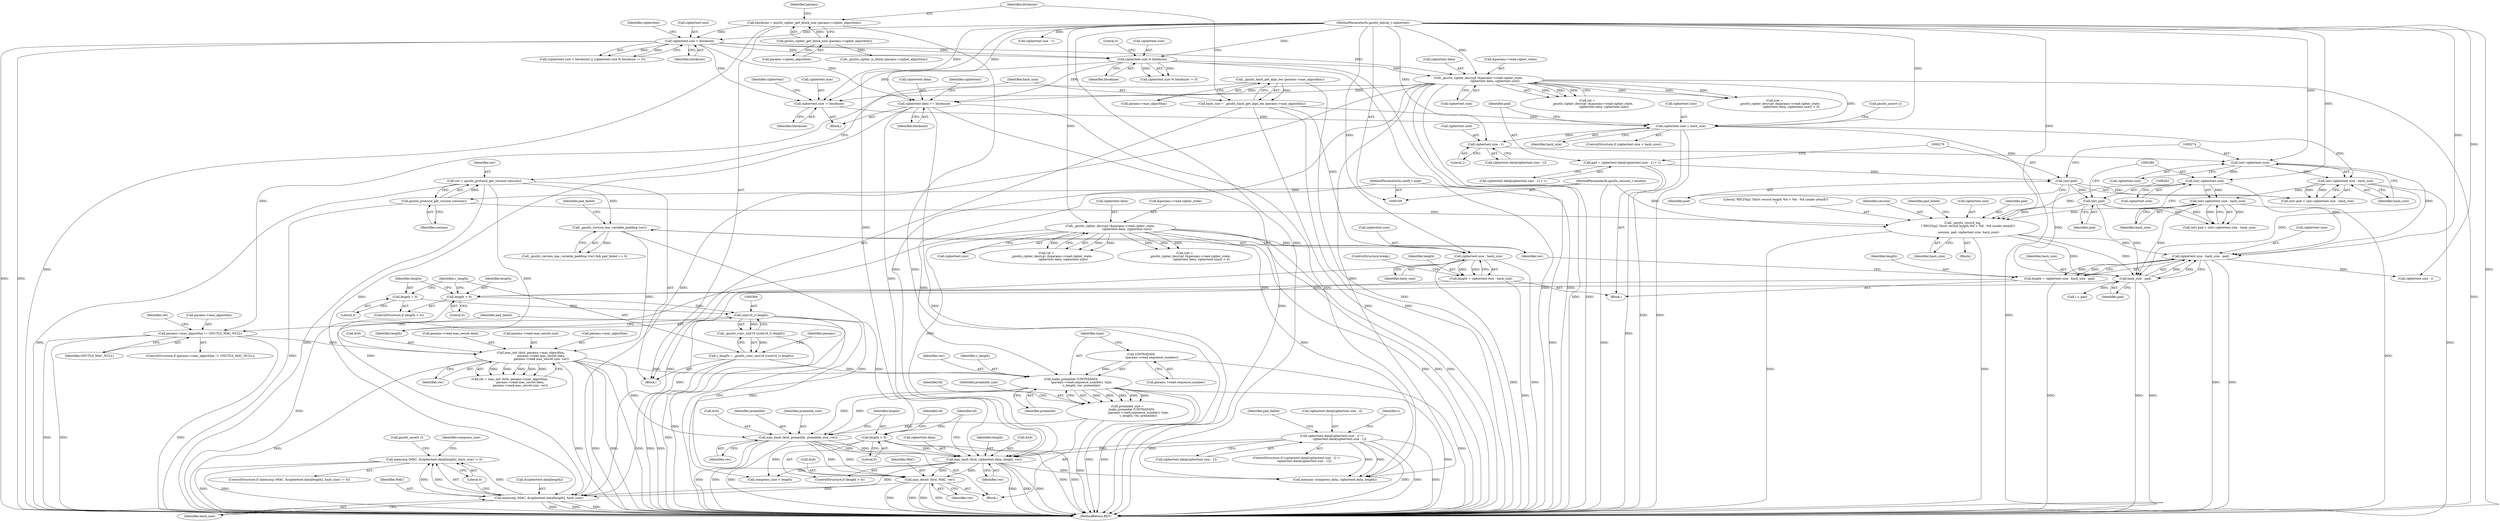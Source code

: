 digraph "0_savannah_422214868061370aeeb0ac9cd0f021a5c350a57d@API" {
"1000455" [label="(Call,memcmp (MAC, &ciphertext.data[length], hash_size) != 0)"];
"1000456" [label="(Call,memcmp (MAC, &ciphertext.data[length], hash_size))"];
"1000441" [label="(Call,mac_deinit (&td, MAC, ver))"];
"1000433" [label="(Call,mac_hash (&td, ciphertext.data, length, ver))"];
"1000423" [label="(Call,mac_hash (&td, preamble, preamble_size, ver))"];
"1000381" [label="(Call,mac_init (&td, params->mac_algorithm,\n                      params->read.mac_secret.data,\n                      params->read.mac_secret.size, ver))"];
"1000372" [label="(Call,params->mac_algorithm != GNUTLS_MAC_NULL)"];
"1000138" [label="(Call,_gnutls_hash_get_algo_len (params->mac_algorithm))"];
"1000315" [label="(Call,_gnutls_version_has_variable_padding (ver))"];
"1000131" [label="(Call,ver = gnutls_protocol_get_version (session))"];
"1000133" [label="(Call,gnutls_protocol_get_version (session))"];
"1000110" [label="(MethodParameterIn,gnutls_session_t session)"];
"1000412" [label="(Call,make_preamble (UINT64DATA\n                       (params->read.sequence_number), type,\n                       c_length, ver, preamble))"];
"1000413" [label="(Call,UINT64DATA\n                       (params->read.sequence_number))"];
"1000114" [label="(MethodParameterIn,uint8_t type)"];
"1000365" [label="(Call,c_length = _gnutls_conv_uint16 ((uint16_t) length))"];
"1000367" [label="(Call,_gnutls_conv_uint16 ((uint16_t) length))"];
"1000368" [label="(Call,(uint16_t) length)"];
"1000359" [label="(Call,length < 0)"];
"1000177" [label="(Call,length = ciphertext.size - hash_size)"];
"1000179" [label="(Call,ciphertext.size - hash_size)"];
"1000159" [label="(Call,_gnutls_cipher_decrypt (&params->read.cipher_state,\n                                   ciphertext.data, ciphertext.size))"];
"1000113" [label="(MethodParameterIn,gnutls_datum_t ciphertext)"];
"1000136" [label="(Call,hash_size = _gnutls_hash_get_algo_len (params->mac_algorithm))"];
"1000304" [label="(Call,length = ciphertext.size - hash_size - pad)"];
"1000306" [label="(Call,ciphertext.size - hash_size - pad)"];
"1000273" [label="(Call,(int) ciphertext.size)"];
"1000261" [label="(Call,ciphertext.size - 1)"];
"1000245" [label="(Call,ciphertext.size < hash_size)"];
"1000234" [label="(Call,ciphertext.size -= blocksize)"];
"1000188" [label="(Call,ciphertext.size < blocksize)"];
"1000142" [label="(Call,blocksize = gnutls_cipher_get_block_size (params->cipher_algorithm))"];
"1000144" [label="(Call,gnutls_cipher_get_block_size (params->cipher_algorithm))"];
"1000194" [label="(Call,ciphertext.size % blocksize)"];
"1000208" [label="(Call,_gnutls_cipher_decrypt (&params->read.cipher_state,\n                                   ciphertext.data, ciphertext.size))"];
"1000285" [label="(Call,(int) ciphertext.size)"];
"1000293" [label="(Call,_gnutls_record_log\n            (\"REC[%p]: Short record length %d > %d - %d (under attack?)\n\",\n             session, pad, ciphertext.size, hash_size))"];
"1000281" [label="(Call,(int) pad)"];
"1000269" [label="(Call,(int) pad)"];
"1000254" [label="(Call,pad = ciphertext.data[ciphertext.size - 1] + 1)"];
"1000284" [label="(Call,(int) ciphertext.size - hash_size)"];
"1000272" [label="(Call,(int) ciphertext.size - hash_size)"];
"1000310" [label="(Call,hash_size - pad)"];
"1000362" [label="(Call,length = 0)"];
"1000410" [label="(Call,preamble_size =\n        make_preamble (UINT64DATA\n                       (params->read.sequence_number), type,\n                       c_length, ver, preamble))"];
"1000239" [label="(Call,ciphertext.data += blocksize)"];
"1000331" [label="(Call,ciphertext.data[ciphertext.size - i] !=\n                ciphertext.data[ciphertext.size - 1])"];
"1000430" [label="(Call,length > 0)"];
"1000467" [label="(Call,gnutls_assert ())"];
"1000486" [label="(MethodReturn,RET)"];
"1000445" [label="(Identifier,ver)"];
"1000464" [label="(Identifier,hash_size)"];
"1000315" [label="(Call,_gnutls_version_has_variable_padding (ver))"];
"1000243" [label="(Identifier,blocksize)"];
"1000311" [label="(Identifier,hash_size)"];
"1000314" [label="(Call,_gnutls_version_has_variable_padding (ver) && pad_failed == 0)"];
"1000362" [label="(Call,length = 0)"];
"1000257" [label="(Call,ciphertext.data[ciphertext.size - 1])"];
"1000273" [label="(Call,(int) ciphertext.size)"];
"1000151" [label="(Identifier,params)"];
"1000422" [label="(Identifier,preamble)"];
"1000137" [label="(Identifier,hash_size)"];
"1000381" [label="(Call,mac_init (&td, params->mac_algorithm,\n                      params->read.mac_secret.data,\n                      params->read.mac_secret.size, ver))"];
"1000373" [label="(Call,params->mac_algorithm)"];
"1000380" [label="(Identifier,ret)"];
"1000156" [label="(Call,(ret =\n           _gnutls_cipher_decrypt (&params->read.cipher_state,\n                                   ciphertext.data, ciphertext.size)) < 0)"];
"1000290" [label="(Identifier,hash_size)"];
"1000271" [label="(Identifier,pad)"];
"1000441" [label="(Call,mac_deinit (&td, MAC, ver))"];
"1000178" [label="(Identifier,length)"];
"1000410" [label="(Call,preamble_size =\n        make_preamble (UINT64DATA\n                       (params->read.sequence_number), type,\n                       c_length, ver, preamble))"];
"1000240" [label="(Call,ciphertext.data)"];
"1000265" [label="(Literal,1)"];
"1000304" [label="(Call,length = ciphertext.size - hash_size - pad)"];
"1000275" [label="(Call,ciphertext.size)"];
"1000233" [label="(Block,)"];
"1000116" [label="(Block,)"];
"1000241" [label="(Identifier,ciphertext)"];
"1000454" [label="(ControlStructure,if (memcmp (MAC, &ciphertext.data[length], hash_size) != 0))"];
"1000426" [label="(Identifier,preamble)"];
"1000195" [label="(Call,ciphertext.size)"];
"1000179" [label="(Call,ciphertext.size - hash_size)"];
"1000306" [label="(Call,ciphertext.size - hash_size - pad)"];
"1000132" [label="(Identifier,ver)"];
"1000114" [label="(MethodParameterIn,uint8_t type)"];
"1000145" [label="(Call,params->cipher_algorithm)"];
"1000234" [label="(Call,ciphertext.size -= blocksize)"];
"1000209" [label="(Call,&params->read.cipher_state)"];
"1000431" [label="(Identifier,length)"];
"1000328" [label="(Identifier,i)"];
"1000379" [label="(Call,ret = mac_init (&td, params->mac_algorithm,\n                      params->read.mac_secret.data,\n                      params->read.mac_secret.size, ver))"];
"1000456" [label="(Call,memcmp (MAC, &ciphertext.data[length], hash_size))"];
"1000144" [label="(Call,gnutls_cipher_get_block_size (params->cipher_algorithm))"];
"1000287" [label="(Call,ciphertext.size)"];
"1000247" [label="(Identifier,ciphertext)"];
"1000401" [label="(Identifier,ver)"];
"1000177" [label="(Call,length = ciphertext.size - hash_size)"];
"1000367" [label="(Call,_gnutls_conv_uint16 ((uint16_t) length))"];
"1000143" [label="(Identifier,blocksize)"];
"1000331" [label="(Call,ciphertext.data[ciphertext.size - i] !=\n                ciphertext.data[ciphertext.size - 1])"];
"1000371" [label="(ControlStructure,if (params->mac_algorithm != GNUTLS_MAC_NULL))"];
"1000291" [label="(Block,)"];
"1000215" [label="(Call,ciphertext.data)"];
"1000297" [label="(Call,ciphertext.size)"];
"1000256" [label="(Call,ciphertext.data[ciphertext.size - 1] + 1)"];
"1000206" [label="(Call,ret =\n           _gnutls_cipher_decrypt (&params->read.cipher_state,\n                                   ciphertext.data, ciphertext.size))"];
"1000205" [label="(Call,(ret =\n           _gnutls_cipher_decrypt (&params->read.cipher_state,\n                                   ciphertext.data, ciphertext.size)) < 0)"];
"1000458" [label="(Call,&ciphertext.data[length])"];
"1000414" [label="(Call,params->read.sequence_number)"];
"1000443" [label="(Identifier,td)"];
"1000189" [label="(Call,ciphertext.size)"];
"1000251" [label="(Call,gnutls_assert ())"];
"1000432" [label="(Literal,0)"];
"1000142" [label="(Call,blocksize = gnutls_cipher_get_block_size (params->cipher_algorithm))"];
"1000457" [label="(Identifier,MAC)"];
"1000136" [label="(Call,hash_size = _gnutls_hash_get_algo_len (params->mac_algorithm))"];
"1000160" [label="(Call,&params->read.cipher_state)"];
"1000169" [label="(Call,ciphertext.size)"];
"1000245" [label="(Call,ciphertext.size < hash_size)"];
"1000341" [label="(Call,ciphertext.data[ciphertext.size - 1])"];
"1000433" [label="(Call,mac_hash (&td, ciphertext.data, length, ver))"];
"1000423" [label="(Call,mac_hash (&td, preamble, preamble_size, ver))"];
"1000428" [label="(Identifier,ver)"];
"1000149" [label="(Call,_gnutls_cipher_is_block (params->cipher_algorithm))"];
"1000244" [label="(ControlStructure,if (ciphertext.size < hash_size))"];
"1000272" [label="(Call,(int) ciphertext.size - hash_size)"];
"1000365" [label="(Call,c_length = _gnutls_conv_uint16 ((uint16_t) length))"];
"1000192" [label="(Identifier,blocksize)"];
"1000361" [label="(Literal,0)"];
"1000310" [label="(Call,hash_size - pad)"];
"1000351" [label="(Identifier,pad_failed)"];
"1000425" [label="(Identifier,td)"];
"1000318" [label="(Identifier,pad_failed)"];
"1000296" [label="(Identifier,pad)"];
"1000285" [label="(Call,(int) ciphertext.size)"];
"1000444" [label="(Identifier,MAC)"];
"1000436" [label="(Call,ciphertext.data)"];
"1000387" [label="(Call,params->read.mac_secret.data)"];
"1000370" [label="(Identifier,length)"];
"1000330" [label="(ControlStructure,if (ciphertext.data[ciphertext.size - i] !=\n                ciphertext.data[ciphertext.size - 1]))"];
"1000427" [label="(Identifier,preamble_size)"];
"1000345" [label="(Call,ciphertext.size - 1)"];
"1000281" [label="(Call,(int) pad)"];
"1000294" [label="(Literal,\"REC[%p]: Short record length %d > %d - %d (under attack?)\n\")"];
"1000360" [label="(Identifier,length)"];
"1000372" [label="(Call,params->mac_algorithm != GNUTLS_MAC_NULL)"];
"1000448" [label="(Identifier,pad_failed)"];
"1000249" [label="(Identifier,hash_size)"];
"1000157" [label="(Call,ret =\n           _gnutls_cipher_decrypt (&params->read.cipher_state,\n                                   ciphertext.data, ciphertext.size))"];
"1000110" [label="(MethodParameterIn,gnutls_session_t session)"];
"1000305" [label="(Identifier,length)"];
"1000359" [label="(Call,length < 0)"];
"1000465" [label="(Literal,0)"];
"1000376" [label="(Identifier,GNUTLS_MAC_NULL)"];
"1000183" [label="(Identifier,hash_size)"];
"1000153" [label="(Block,)"];
"1000133" [label="(Call,gnutls_protocol_get_version (session))"];
"1000300" [label="(Identifier,hash_size)"];
"1000131" [label="(Call,ver = gnutls_protocol_get_version (session))"];
"1000421" [label="(Identifier,ver)"];
"1000269" [label="(Call,(int) pad)"];
"1000268" [label="(Call,(int) pad > (int) ciphertext.size - hash_size)"];
"1000358" [label="(ControlStructure,if (length < 0))"];
"1000283" [label="(Identifier,pad)"];
"1000368" [label="(Call,(uint16_t) length)"];
"1000134" [label="(Identifier,session)"];
"1000280" [label="(Call,(int) pad > (int) ciphertext.size - hash_size)"];
"1000420" [label="(Identifier,c_length)"];
"1000336" [label="(Call,ciphertext.size - i)"];
"1000394" [label="(Call,params->read.mac_secret.size)"];
"1000208" [label="(Call,_gnutls_cipher_decrypt (&params->read.cipher_state,\n                                   ciphertext.data, ciphertext.size))"];
"1000262" [label="(Call,ciphertext.size)"];
"1000384" [label="(Call,params->mac_algorithm)"];
"1000324" [label="(Call,i < pad)"];
"1000254" [label="(Call,pad = ciphertext.data[ciphertext.size - 1] + 1)"];
"1000364" [label="(Literal,0)"];
"1000439" [label="(Identifier,length)"];
"1000278" [label="(Identifier,hash_size)"];
"1000139" [label="(Call,params->mac_algorithm)"];
"1000166" [label="(Call,ciphertext.data)"];
"1000188" [label="(Call,ciphertext.size < blocksize)"];
"1000382" [label="(Call,&td)"];
"1000307" [label="(Call,ciphertext.size)"];
"1000413" [label="(Call,UINT64DATA\n                       (params->read.sequence_number))"];
"1000196" [label="(Identifier,ciphertext)"];
"1000198" [label="(Identifier,blocksize)"];
"1000374" [label="(Identifier,params)"];
"1000316" [label="(Identifier,ver)"];
"1000246" [label="(Call,ciphertext.size)"];
"1000411" [label="(Identifier,preamble_size)"];
"1000424" [label="(Call,&td)"];
"1000194" [label="(Call,ciphertext.size % blocksize)"];
"1000478" [label="(Call,memcpy (compress_data, ciphertext.data, length))"];
"1000332" [label="(Call,ciphertext.data[ciphertext.size - i])"];
"1000180" [label="(Call,ciphertext.size)"];
"1000284" [label="(Call,(int) ciphertext.size - hash_size)"];
"1000295" [label="(Identifier,session)"];
"1000113" [label="(MethodParameterIn,gnutls_datum_t ciphertext)"];
"1000471" [label="(Call,compress_size < length)"];
"1000184" [label="(ControlStructure,break;)"];
"1000138" [label="(Call,_gnutls_hash_get_algo_len (params->mac_algorithm))"];
"1000312" [label="(Identifier,pad)"];
"1000419" [label="(Identifier,type)"];
"1000472" [label="(Identifier,compress_size)"];
"1000159" [label="(Call,_gnutls_cipher_decrypt (&params->read.cipher_state,\n                                   ciphertext.data, ciphertext.size))"];
"1000187" [label="(Call,(ciphertext.size < blocksize) || (ciphertext.size % blocksize != 0))"];
"1000377" [label="(Block,)"];
"1000293" [label="(Call,_gnutls_record_log\n            (\"REC[%p]: Short record length %d > %d - %d (under attack?)\n\",\n             session, pad, ciphertext.size, hash_size))"];
"1000255" [label="(Identifier,pad)"];
"1000429" [label="(ControlStructure,if (length > 0))"];
"1000235" [label="(Call,ciphertext.size)"];
"1000238" [label="(Identifier,blocksize)"];
"1000434" [label="(Call,&td)"];
"1000430" [label="(Call,length > 0)"];
"1000412" [label="(Call,make_preamble (UINT64DATA\n                       (params->read.sequence_number), type,\n                       c_length, ver, preamble))"];
"1000440" [label="(Identifier,ver)"];
"1000455" [label="(Call,memcmp (MAC, &ciphertext.data[length], hash_size) != 0)"];
"1000261" [label="(Call,ciphertext.size - 1)"];
"1000218" [label="(Call,ciphertext.size)"];
"1000442" [label="(Call,&td)"];
"1000199" [label="(Literal,0)"];
"1000363" [label="(Identifier,length)"];
"1000193" [label="(Call,ciphertext.size % blocksize != 0)"];
"1000435" [label="(Identifier,td)"];
"1000302" [label="(Identifier,pad_failed)"];
"1000239" [label="(Call,ciphertext.data += blocksize)"];
"1000366" [label="(Identifier,c_length)"];
"1000455" -> "1000454"  [label="AST: "];
"1000455" -> "1000465"  [label="CFG: "];
"1000456" -> "1000455"  [label="AST: "];
"1000465" -> "1000455"  [label="AST: "];
"1000467" -> "1000455"  [label="CFG: "];
"1000472" -> "1000455"  [label="CFG: "];
"1000455" -> "1000486"  [label="DDG: "];
"1000455" -> "1000486"  [label="DDG: "];
"1000456" -> "1000455"  [label="DDG: "];
"1000456" -> "1000455"  [label="DDG: "];
"1000456" -> "1000455"  [label="DDG: "];
"1000456" -> "1000464"  [label="CFG: "];
"1000457" -> "1000456"  [label="AST: "];
"1000458" -> "1000456"  [label="AST: "];
"1000464" -> "1000456"  [label="AST: "];
"1000465" -> "1000456"  [label="CFG: "];
"1000456" -> "1000486"  [label="DDG: "];
"1000456" -> "1000486"  [label="DDG: "];
"1000456" -> "1000486"  [label="DDG: "];
"1000441" -> "1000456"  [label="DDG: "];
"1000433" -> "1000456"  [label="DDG: "];
"1000239" -> "1000456"  [label="DDG: "];
"1000159" -> "1000456"  [label="DDG: "];
"1000208" -> "1000456"  [label="DDG: "];
"1000310" -> "1000456"  [label="DDG: "];
"1000179" -> "1000456"  [label="DDG: "];
"1000441" -> "1000377"  [label="AST: "];
"1000441" -> "1000445"  [label="CFG: "];
"1000442" -> "1000441"  [label="AST: "];
"1000444" -> "1000441"  [label="AST: "];
"1000445" -> "1000441"  [label="AST: "];
"1000448" -> "1000441"  [label="CFG: "];
"1000441" -> "1000486"  [label="DDG: "];
"1000441" -> "1000486"  [label="DDG: "];
"1000441" -> "1000486"  [label="DDG: "];
"1000441" -> "1000486"  [label="DDG: "];
"1000433" -> "1000441"  [label="DDG: "];
"1000433" -> "1000441"  [label="DDG: "];
"1000423" -> "1000441"  [label="DDG: "];
"1000423" -> "1000441"  [label="DDG: "];
"1000433" -> "1000429"  [label="AST: "];
"1000433" -> "1000440"  [label="CFG: "];
"1000434" -> "1000433"  [label="AST: "];
"1000436" -> "1000433"  [label="AST: "];
"1000439" -> "1000433"  [label="AST: "];
"1000440" -> "1000433"  [label="AST: "];
"1000443" -> "1000433"  [label="CFG: "];
"1000433" -> "1000486"  [label="DDG: "];
"1000433" -> "1000486"  [label="DDG: "];
"1000433" -> "1000486"  [label="DDG: "];
"1000423" -> "1000433"  [label="DDG: "];
"1000423" -> "1000433"  [label="DDG: "];
"1000239" -> "1000433"  [label="DDG: "];
"1000159" -> "1000433"  [label="DDG: "];
"1000331" -> "1000433"  [label="DDG: "];
"1000331" -> "1000433"  [label="DDG: "];
"1000208" -> "1000433"  [label="DDG: "];
"1000113" -> "1000433"  [label="DDG: "];
"1000430" -> "1000433"  [label="DDG: "];
"1000433" -> "1000471"  [label="DDG: "];
"1000433" -> "1000478"  [label="DDG: "];
"1000423" -> "1000377"  [label="AST: "];
"1000423" -> "1000428"  [label="CFG: "];
"1000424" -> "1000423"  [label="AST: "];
"1000426" -> "1000423"  [label="AST: "];
"1000427" -> "1000423"  [label="AST: "];
"1000428" -> "1000423"  [label="AST: "];
"1000431" -> "1000423"  [label="CFG: "];
"1000423" -> "1000486"  [label="DDG: "];
"1000423" -> "1000486"  [label="DDG: "];
"1000423" -> "1000486"  [label="DDG: "];
"1000381" -> "1000423"  [label="DDG: "];
"1000412" -> "1000423"  [label="DDG: "];
"1000412" -> "1000423"  [label="DDG: "];
"1000410" -> "1000423"  [label="DDG: "];
"1000381" -> "1000379"  [label="AST: "];
"1000381" -> "1000401"  [label="CFG: "];
"1000382" -> "1000381"  [label="AST: "];
"1000384" -> "1000381"  [label="AST: "];
"1000387" -> "1000381"  [label="AST: "];
"1000394" -> "1000381"  [label="AST: "];
"1000401" -> "1000381"  [label="AST: "];
"1000379" -> "1000381"  [label="CFG: "];
"1000381" -> "1000486"  [label="DDG: "];
"1000381" -> "1000486"  [label="DDG: "];
"1000381" -> "1000486"  [label="DDG: "];
"1000381" -> "1000486"  [label="DDG: "];
"1000381" -> "1000486"  [label="DDG: "];
"1000381" -> "1000379"  [label="DDG: "];
"1000381" -> "1000379"  [label="DDG: "];
"1000381" -> "1000379"  [label="DDG: "];
"1000381" -> "1000379"  [label="DDG: "];
"1000381" -> "1000379"  [label="DDG: "];
"1000372" -> "1000381"  [label="DDG: "];
"1000315" -> "1000381"  [label="DDG: "];
"1000131" -> "1000381"  [label="DDG: "];
"1000381" -> "1000412"  [label="DDG: "];
"1000372" -> "1000371"  [label="AST: "];
"1000372" -> "1000376"  [label="CFG: "];
"1000373" -> "1000372"  [label="AST: "];
"1000376" -> "1000372"  [label="AST: "];
"1000380" -> "1000372"  [label="CFG: "];
"1000448" -> "1000372"  [label="CFG: "];
"1000372" -> "1000486"  [label="DDG: "];
"1000372" -> "1000486"  [label="DDG: "];
"1000372" -> "1000486"  [label="DDG: "];
"1000138" -> "1000372"  [label="DDG: "];
"1000138" -> "1000136"  [label="AST: "];
"1000138" -> "1000139"  [label="CFG: "];
"1000139" -> "1000138"  [label="AST: "];
"1000136" -> "1000138"  [label="CFG: "];
"1000138" -> "1000486"  [label="DDG: "];
"1000138" -> "1000136"  [label="DDG: "];
"1000315" -> "1000314"  [label="AST: "];
"1000315" -> "1000316"  [label="CFG: "];
"1000316" -> "1000315"  [label="AST: "];
"1000318" -> "1000315"  [label="CFG: "];
"1000314" -> "1000315"  [label="CFG: "];
"1000315" -> "1000486"  [label="DDG: "];
"1000315" -> "1000314"  [label="DDG: "];
"1000131" -> "1000315"  [label="DDG: "];
"1000131" -> "1000116"  [label="AST: "];
"1000131" -> "1000133"  [label="CFG: "];
"1000132" -> "1000131"  [label="AST: "];
"1000133" -> "1000131"  [label="AST: "];
"1000137" -> "1000131"  [label="CFG: "];
"1000131" -> "1000486"  [label="DDG: "];
"1000131" -> "1000486"  [label="DDG: "];
"1000133" -> "1000131"  [label="DDG: "];
"1000133" -> "1000134"  [label="CFG: "];
"1000134" -> "1000133"  [label="AST: "];
"1000133" -> "1000486"  [label="DDG: "];
"1000110" -> "1000133"  [label="DDG: "];
"1000133" -> "1000293"  [label="DDG: "];
"1000110" -> "1000109"  [label="AST: "];
"1000110" -> "1000486"  [label="DDG: "];
"1000110" -> "1000293"  [label="DDG: "];
"1000412" -> "1000410"  [label="AST: "];
"1000412" -> "1000422"  [label="CFG: "];
"1000413" -> "1000412"  [label="AST: "];
"1000419" -> "1000412"  [label="AST: "];
"1000420" -> "1000412"  [label="AST: "];
"1000421" -> "1000412"  [label="AST: "];
"1000422" -> "1000412"  [label="AST: "];
"1000410" -> "1000412"  [label="CFG: "];
"1000412" -> "1000486"  [label="DDG: "];
"1000412" -> "1000486"  [label="DDG: "];
"1000412" -> "1000486"  [label="DDG: "];
"1000412" -> "1000410"  [label="DDG: "];
"1000412" -> "1000410"  [label="DDG: "];
"1000412" -> "1000410"  [label="DDG: "];
"1000412" -> "1000410"  [label="DDG: "];
"1000412" -> "1000410"  [label="DDG: "];
"1000413" -> "1000412"  [label="DDG: "];
"1000114" -> "1000412"  [label="DDG: "];
"1000365" -> "1000412"  [label="DDG: "];
"1000413" -> "1000414"  [label="CFG: "];
"1000414" -> "1000413"  [label="AST: "];
"1000419" -> "1000413"  [label="CFG: "];
"1000413" -> "1000486"  [label="DDG: "];
"1000114" -> "1000109"  [label="AST: "];
"1000114" -> "1000486"  [label="DDG: "];
"1000365" -> "1000116"  [label="AST: "];
"1000365" -> "1000367"  [label="CFG: "];
"1000366" -> "1000365"  [label="AST: "];
"1000367" -> "1000365"  [label="AST: "];
"1000374" -> "1000365"  [label="CFG: "];
"1000365" -> "1000486"  [label="DDG: "];
"1000365" -> "1000486"  [label="DDG: "];
"1000367" -> "1000365"  [label="DDG: "];
"1000367" -> "1000368"  [label="CFG: "];
"1000368" -> "1000367"  [label="AST: "];
"1000367" -> "1000486"  [label="DDG: "];
"1000368" -> "1000367"  [label="DDG: "];
"1000368" -> "1000370"  [label="CFG: "];
"1000369" -> "1000368"  [label="AST: "];
"1000370" -> "1000368"  [label="AST: "];
"1000368" -> "1000486"  [label="DDG: "];
"1000359" -> "1000368"  [label="DDG: "];
"1000362" -> "1000368"  [label="DDG: "];
"1000368" -> "1000430"  [label="DDG: "];
"1000368" -> "1000471"  [label="DDG: "];
"1000359" -> "1000358"  [label="AST: "];
"1000359" -> "1000361"  [label="CFG: "];
"1000360" -> "1000359"  [label="AST: "];
"1000361" -> "1000359"  [label="AST: "];
"1000363" -> "1000359"  [label="CFG: "];
"1000366" -> "1000359"  [label="CFG: "];
"1000359" -> "1000486"  [label="DDG: "];
"1000177" -> "1000359"  [label="DDG: "];
"1000304" -> "1000359"  [label="DDG: "];
"1000177" -> "1000153"  [label="AST: "];
"1000177" -> "1000179"  [label="CFG: "];
"1000178" -> "1000177"  [label="AST: "];
"1000179" -> "1000177"  [label="AST: "];
"1000184" -> "1000177"  [label="CFG: "];
"1000177" -> "1000486"  [label="DDG: "];
"1000179" -> "1000177"  [label="DDG: "];
"1000179" -> "1000177"  [label="DDG: "];
"1000179" -> "1000183"  [label="CFG: "];
"1000180" -> "1000179"  [label="AST: "];
"1000183" -> "1000179"  [label="AST: "];
"1000179" -> "1000486"  [label="DDG: "];
"1000179" -> "1000486"  [label="DDG: "];
"1000159" -> "1000179"  [label="DDG: "];
"1000113" -> "1000179"  [label="DDG: "];
"1000136" -> "1000179"  [label="DDG: "];
"1000159" -> "1000157"  [label="AST: "];
"1000159" -> "1000169"  [label="CFG: "];
"1000160" -> "1000159"  [label="AST: "];
"1000166" -> "1000159"  [label="AST: "];
"1000169" -> "1000159"  [label="AST: "];
"1000157" -> "1000159"  [label="CFG: "];
"1000159" -> "1000486"  [label="DDG: "];
"1000159" -> "1000486"  [label="DDG: "];
"1000159" -> "1000486"  [label="DDG: "];
"1000159" -> "1000156"  [label="DDG: "];
"1000159" -> "1000156"  [label="DDG: "];
"1000159" -> "1000156"  [label="DDG: "];
"1000159" -> "1000157"  [label="DDG: "];
"1000159" -> "1000157"  [label="DDG: "];
"1000159" -> "1000157"  [label="DDG: "];
"1000113" -> "1000159"  [label="DDG: "];
"1000159" -> "1000478"  [label="DDG: "];
"1000113" -> "1000109"  [label="AST: "];
"1000113" -> "1000486"  [label="DDG: "];
"1000113" -> "1000188"  [label="DDG: "];
"1000113" -> "1000194"  [label="DDG: "];
"1000113" -> "1000208"  [label="DDG: "];
"1000113" -> "1000234"  [label="DDG: "];
"1000113" -> "1000239"  [label="DDG: "];
"1000113" -> "1000245"  [label="DDG: "];
"1000113" -> "1000261"  [label="DDG: "];
"1000113" -> "1000273"  [label="DDG: "];
"1000113" -> "1000285"  [label="DDG: "];
"1000113" -> "1000293"  [label="DDG: "];
"1000113" -> "1000306"  [label="DDG: "];
"1000113" -> "1000336"  [label="DDG: "];
"1000113" -> "1000345"  [label="DDG: "];
"1000113" -> "1000478"  [label="DDG: "];
"1000136" -> "1000116"  [label="AST: "];
"1000137" -> "1000136"  [label="AST: "];
"1000143" -> "1000136"  [label="CFG: "];
"1000136" -> "1000486"  [label="DDG: "];
"1000136" -> "1000486"  [label="DDG: "];
"1000136" -> "1000245"  [label="DDG: "];
"1000304" -> "1000153"  [label="AST: "];
"1000304" -> "1000306"  [label="CFG: "];
"1000305" -> "1000304"  [label="AST: "];
"1000306" -> "1000304"  [label="AST: "];
"1000316" -> "1000304"  [label="CFG: "];
"1000304" -> "1000486"  [label="DDG: "];
"1000306" -> "1000304"  [label="DDG: "];
"1000306" -> "1000304"  [label="DDG: "];
"1000306" -> "1000310"  [label="CFG: "];
"1000307" -> "1000306"  [label="AST: "];
"1000310" -> "1000306"  [label="AST: "];
"1000306" -> "1000486"  [label="DDG: "];
"1000306" -> "1000486"  [label="DDG: "];
"1000273" -> "1000306"  [label="DDG: "];
"1000285" -> "1000306"  [label="DDG: "];
"1000293" -> "1000306"  [label="DDG: "];
"1000310" -> "1000306"  [label="DDG: "];
"1000310" -> "1000306"  [label="DDG: "];
"1000306" -> "1000336"  [label="DDG: "];
"1000273" -> "1000272"  [label="AST: "];
"1000273" -> "1000275"  [label="CFG: "];
"1000274" -> "1000273"  [label="AST: "];
"1000275" -> "1000273"  [label="AST: "];
"1000278" -> "1000273"  [label="CFG: "];
"1000273" -> "1000272"  [label="DDG: "];
"1000261" -> "1000273"  [label="DDG: "];
"1000273" -> "1000285"  [label="DDG: "];
"1000261" -> "1000257"  [label="AST: "];
"1000261" -> "1000265"  [label="CFG: "];
"1000262" -> "1000261"  [label="AST: "];
"1000265" -> "1000261"  [label="AST: "];
"1000257" -> "1000261"  [label="CFG: "];
"1000245" -> "1000261"  [label="DDG: "];
"1000245" -> "1000244"  [label="AST: "];
"1000245" -> "1000249"  [label="CFG: "];
"1000246" -> "1000245"  [label="AST: "];
"1000249" -> "1000245"  [label="AST: "];
"1000251" -> "1000245"  [label="CFG: "];
"1000255" -> "1000245"  [label="CFG: "];
"1000245" -> "1000486"  [label="DDG: "];
"1000245" -> "1000486"  [label="DDG: "];
"1000245" -> "1000486"  [label="DDG: "];
"1000234" -> "1000245"  [label="DDG: "];
"1000208" -> "1000245"  [label="DDG: "];
"1000245" -> "1000272"  [label="DDG: "];
"1000234" -> "1000233"  [label="AST: "];
"1000234" -> "1000238"  [label="CFG: "];
"1000235" -> "1000234"  [label="AST: "];
"1000238" -> "1000234"  [label="AST: "];
"1000241" -> "1000234"  [label="CFG: "];
"1000188" -> "1000234"  [label="DDG: "];
"1000194" -> "1000234"  [label="DDG: "];
"1000208" -> "1000234"  [label="DDG: "];
"1000188" -> "1000187"  [label="AST: "];
"1000188" -> "1000192"  [label="CFG: "];
"1000189" -> "1000188"  [label="AST: "];
"1000192" -> "1000188"  [label="AST: "];
"1000196" -> "1000188"  [label="CFG: "];
"1000187" -> "1000188"  [label="CFG: "];
"1000188" -> "1000486"  [label="DDG: "];
"1000188" -> "1000486"  [label="DDG: "];
"1000188" -> "1000187"  [label="DDG: "];
"1000188" -> "1000187"  [label="DDG: "];
"1000142" -> "1000188"  [label="DDG: "];
"1000188" -> "1000194"  [label="DDG: "];
"1000188" -> "1000194"  [label="DDG: "];
"1000188" -> "1000208"  [label="DDG: "];
"1000188" -> "1000239"  [label="DDG: "];
"1000142" -> "1000116"  [label="AST: "];
"1000142" -> "1000144"  [label="CFG: "];
"1000143" -> "1000142"  [label="AST: "];
"1000144" -> "1000142"  [label="AST: "];
"1000151" -> "1000142"  [label="CFG: "];
"1000142" -> "1000486"  [label="DDG: "];
"1000142" -> "1000486"  [label="DDG: "];
"1000144" -> "1000142"  [label="DDG: "];
"1000144" -> "1000145"  [label="CFG: "];
"1000145" -> "1000144"  [label="AST: "];
"1000144" -> "1000149"  [label="DDG: "];
"1000194" -> "1000193"  [label="AST: "];
"1000194" -> "1000198"  [label="CFG: "];
"1000195" -> "1000194"  [label="AST: "];
"1000198" -> "1000194"  [label="AST: "];
"1000199" -> "1000194"  [label="CFG: "];
"1000194" -> "1000486"  [label="DDG: "];
"1000194" -> "1000486"  [label="DDG: "];
"1000194" -> "1000193"  [label="DDG: "];
"1000194" -> "1000193"  [label="DDG: "];
"1000194" -> "1000208"  [label="DDG: "];
"1000194" -> "1000239"  [label="DDG: "];
"1000208" -> "1000206"  [label="AST: "];
"1000208" -> "1000218"  [label="CFG: "];
"1000209" -> "1000208"  [label="AST: "];
"1000215" -> "1000208"  [label="AST: "];
"1000218" -> "1000208"  [label="AST: "];
"1000206" -> "1000208"  [label="CFG: "];
"1000208" -> "1000486"  [label="DDG: "];
"1000208" -> "1000486"  [label="DDG: "];
"1000208" -> "1000486"  [label="DDG: "];
"1000208" -> "1000205"  [label="DDG: "];
"1000208" -> "1000205"  [label="DDG: "];
"1000208" -> "1000205"  [label="DDG: "];
"1000208" -> "1000206"  [label="DDG: "];
"1000208" -> "1000206"  [label="DDG: "];
"1000208" -> "1000206"  [label="DDG: "];
"1000208" -> "1000239"  [label="DDG: "];
"1000208" -> "1000478"  [label="DDG: "];
"1000285" -> "1000284"  [label="AST: "];
"1000285" -> "1000287"  [label="CFG: "];
"1000286" -> "1000285"  [label="AST: "];
"1000287" -> "1000285"  [label="AST: "];
"1000290" -> "1000285"  [label="CFG: "];
"1000285" -> "1000284"  [label="DDG: "];
"1000285" -> "1000293"  [label="DDG: "];
"1000293" -> "1000291"  [label="AST: "];
"1000293" -> "1000300"  [label="CFG: "];
"1000294" -> "1000293"  [label="AST: "];
"1000295" -> "1000293"  [label="AST: "];
"1000296" -> "1000293"  [label="AST: "];
"1000297" -> "1000293"  [label="AST: "];
"1000300" -> "1000293"  [label="AST: "];
"1000302" -> "1000293"  [label="CFG: "];
"1000293" -> "1000486"  [label="DDG: "];
"1000293" -> "1000486"  [label="DDG: "];
"1000281" -> "1000293"  [label="DDG: "];
"1000284" -> "1000293"  [label="DDG: "];
"1000293" -> "1000310"  [label="DDG: "];
"1000293" -> "1000310"  [label="DDG: "];
"1000281" -> "1000280"  [label="AST: "];
"1000281" -> "1000283"  [label="CFG: "];
"1000282" -> "1000281"  [label="AST: "];
"1000283" -> "1000281"  [label="AST: "];
"1000286" -> "1000281"  [label="CFG: "];
"1000281" -> "1000280"  [label="DDG: "];
"1000269" -> "1000281"  [label="DDG: "];
"1000281" -> "1000310"  [label="DDG: "];
"1000269" -> "1000268"  [label="AST: "];
"1000269" -> "1000271"  [label="CFG: "];
"1000270" -> "1000269"  [label="AST: "];
"1000271" -> "1000269"  [label="AST: "];
"1000274" -> "1000269"  [label="CFG: "];
"1000269" -> "1000268"  [label="DDG: "];
"1000254" -> "1000269"  [label="DDG: "];
"1000269" -> "1000310"  [label="DDG: "];
"1000254" -> "1000153"  [label="AST: "];
"1000254" -> "1000256"  [label="CFG: "];
"1000255" -> "1000254"  [label="AST: "];
"1000256" -> "1000254"  [label="AST: "];
"1000270" -> "1000254"  [label="CFG: "];
"1000254" -> "1000486"  [label="DDG: "];
"1000284" -> "1000280"  [label="AST: "];
"1000284" -> "1000290"  [label="CFG: "];
"1000290" -> "1000284"  [label="AST: "];
"1000280" -> "1000284"  [label="CFG: "];
"1000284" -> "1000486"  [label="DDG: "];
"1000284" -> "1000280"  [label="DDG: "];
"1000284" -> "1000280"  [label="DDG: "];
"1000272" -> "1000284"  [label="DDG: "];
"1000284" -> "1000310"  [label="DDG: "];
"1000272" -> "1000268"  [label="AST: "];
"1000272" -> "1000278"  [label="CFG: "];
"1000278" -> "1000272"  [label="AST: "];
"1000268" -> "1000272"  [label="CFG: "];
"1000272" -> "1000486"  [label="DDG: "];
"1000272" -> "1000268"  [label="DDG: "];
"1000272" -> "1000268"  [label="DDG: "];
"1000272" -> "1000310"  [label="DDG: "];
"1000310" -> "1000312"  [label="CFG: "];
"1000311" -> "1000310"  [label="AST: "];
"1000312" -> "1000310"  [label="AST: "];
"1000310" -> "1000486"  [label="DDG: "];
"1000310" -> "1000486"  [label="DDG: "];
"1000310" -> "1000324"  [label="DDG: "];
"1000362" -> "1000358"  [label="AST: "];
"1000362" -> "1000364"  [label="CFG: "];
"1000363" -> "1000362"  [label="AST: "];
"1000364" -> "1000362"  [label="AST: "];
"1000366" -> "1000362"  [label="CFG: "];
"1000410" -> "1000377"  [label="AST: "];
"1000411" -> "1000410"  [label="AST: "];
"1000425" -> "1000410"  [label="CFG: "];
"1000410" -> "1000486"  [label="DDG: "];
"1000239" -> "1000233"  [label="AST: "];
"1000239" -> "1000243"  [label="CFG: "];
"1000240" -> "1000239"  [label="AST: "];
"1000243" -> "1000239"  [label="AST: "];
"1000247" -> "1000239"  [label="CFG: "];
"1000239" -> "1000486"  [label="DDG: "];
"1000239" -> "1000486"  [label="DDG: "];
"1000239" -> "1000478"  [label="DDG: "];
"1000331" -> "1000330"  [label="AST: "];
"1000331" -> "1000341"  [label="CFG: "];
"1000332" -> "1000331"  [label="AST: "];
"1000341" -> "1000331"  [label="AST: "];
"1000351" -> "1000331"  [label="CFG: "];
"1000328" -> "1000331"  [label="CFG: "];
"1000331" -> "1000486"  [label="DDG: "];
"1000331" -> "1000486"  [label="DDG: "];
"1000331" -> "1000486"  [label="DDG: "];
"1000331" -> "1000478"  [label="DDG: "];
"1000331" -> "1000478"  [label="DDG: "];
"1000430" -> "1000429"  [label="AST: "];
"1000430" -> "1000432"  [label="CFG: "];
"1000431" -> "1000430"  [label="AST: "];
"1000432" -> "1000430"  [label="AST: "];
"1000435" -> "1000430"  [label="CFG: "];
"1000443" -> "1000430"  [label="CFG: "];
"1000430" -> "1000486"  [label="DDG: "];
"1000430" -> "1000486"  [label="DDG: "];
"1000430" -> "1000471"  [label="DDG: "];
}
